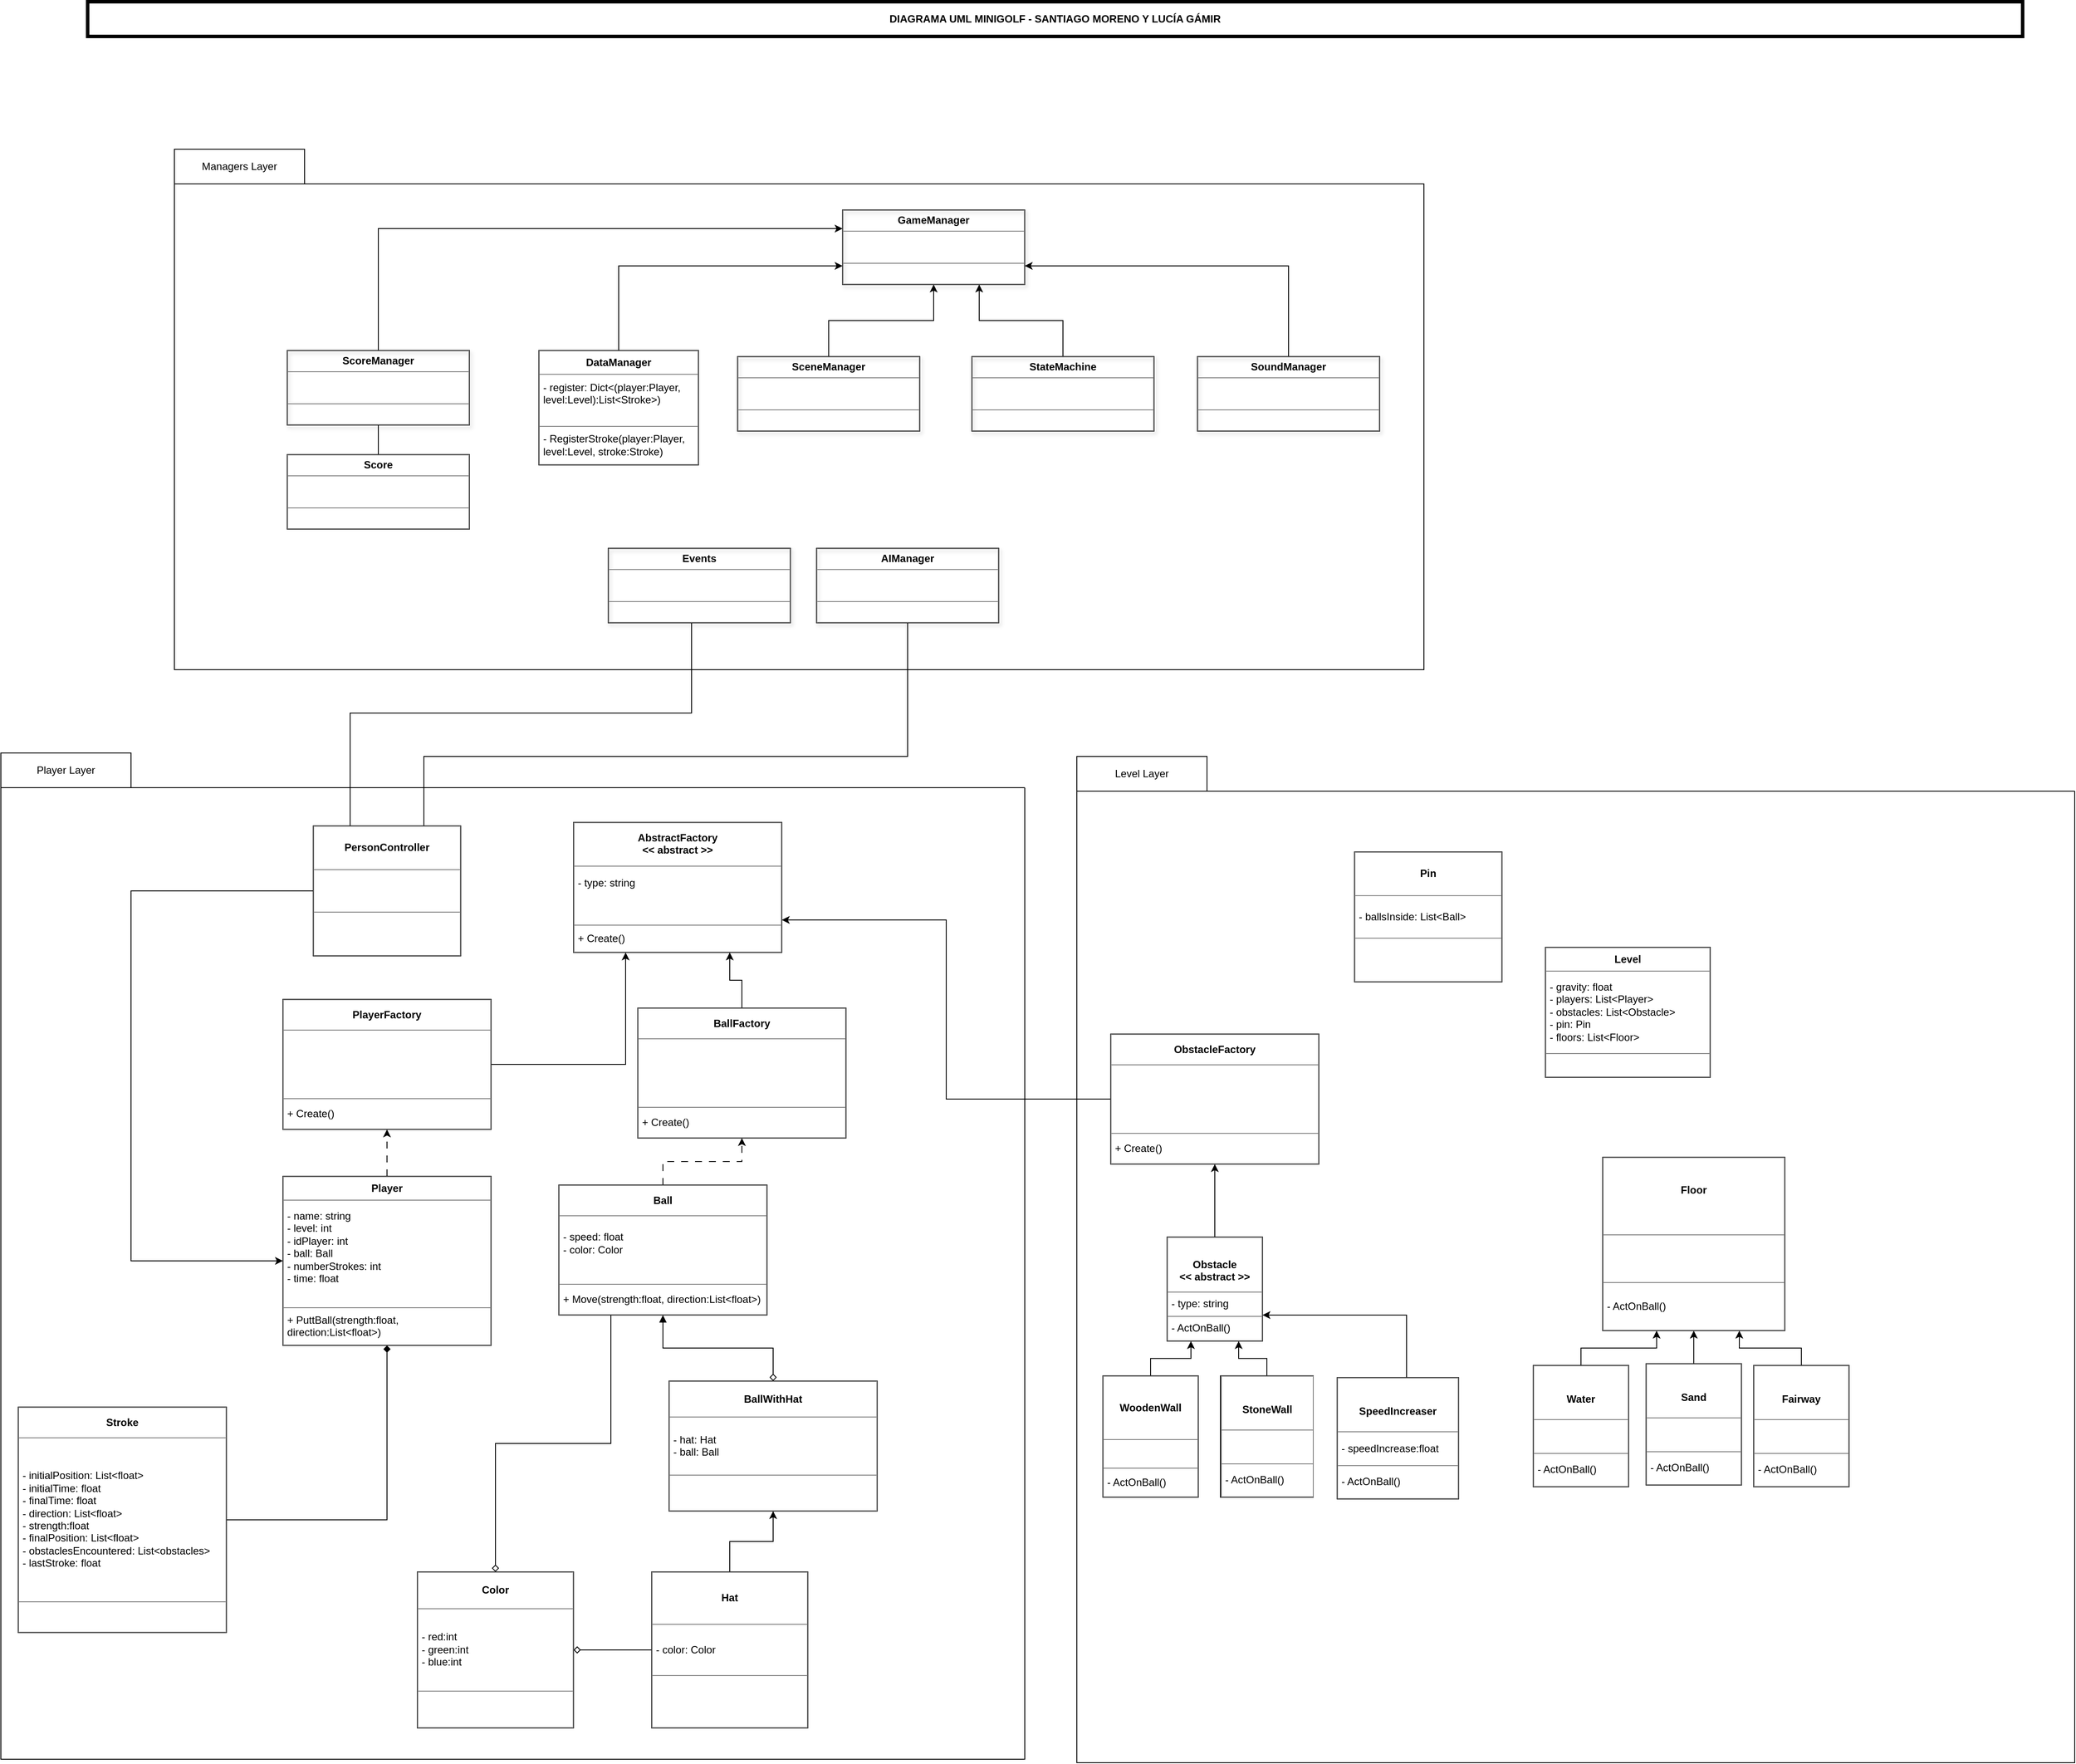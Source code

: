 <mxfile version="24.8.3">
  <diagram name="Página-1" id="LjmmvpVynSvfkRG0JqUt">
    <mxGraphModel dx="4797" dy="3229" grid="1" gridSize="10" guides="1" tooltips="1" connect="1" arrows="1" fold="1" page="1" pageScale="1" pageWidth="827" pageHeight="1169" math="0" shadow="0">
      <root>
        <mxCell id="0" />
        <mxCell id="1" parent="0" />
        <mxCell id="k9rtpr0-Y-WesfQPVnWW-61" style="edgeStyle=orthogonalEdgeStyle;rounded=0;orthogonalLoop=1;jettySize=auto;html=1;entryX=0.75;entryY=1;entryDx=0;entryDy=0;" parent="1" source="k9rtpr0-Y-WesfQPVnWW-5" target="k9rtpr0-Y-WesfQPVnWW-16" edge="1">
          <mxGeometry relative="1" as="geometry" />
        </mxCell>
        <mxCell id="k9rtpr0-Y-WesfQPVnWW-5" value="&lt;table border=&quot;1&quot; width=&quot;100%&quot; height=&quot;100%&quot; cellpadding=&quot;4&quot; style=&quot;width:100%;height:100%;border-collapse:collapse;&quot;&gt;&lt;tbody&gt;&lt;tr&gt;&lt;th align=&quot;center&quot;&gt;&lt;br&gt;StoneWall&lt;/th&gt;&lt;/tr&gt;&lt;tr&gt;&lt;td&gt;&lt;br&gt;&lt;/td&gt;&lt;/tr&gt;&lt;tr&gt;&lt;td&gt;- ActOnBall()&lt;/td&gt;&lt;/tr&gt;&lt;/tbody&gt;&lt;/table&gt;" style="text;html=1;whiteSpace=wrap;strokeColor=default;fillColor=none;overflow=fill;" parent="1" vertex="1">
          <mxGeometry x="1025.5" y="1204" width="107" height="140" as="geometry" />
        </mxCell>
        <mxCell id="k9rtpr0-Y-WesfQPVnWW-7" value="&lt;table border=&quot;1&quot; width=&quot;100%&quot; height=&quot;100%&quot; cellpadding=&quot;4&quot; style=&quot;width:100%;height:100%;border-collapse:collapse;&quot;&gt;&lt;tbody&gt;&lt;tr&gt;&lt;th align=&quot;center&quot;&gt;AbstractFactory&lt;br&gt;&amp;lt;&amp;lt; abstract &amp;gt;&amp;gt;&lt;/th&gt;&lt;/tr&gt;&lt;tr&gt;&lt;td&gt;- type: string&lt;br&gt;&lt;br&gt;&lt;br&gt;&lt;/td&gt;&lt;/tr&gt;&lt;tr&gt;&lt;td&gt;+ Create()&lt;/td&gt;&lt;/tr&gt;&lt;/tbody&gt;&lt;/table&gt;" style="text;html=1;whiteSpace=wrap;strokeColor=default;fillColor=none;overflow=fill;" parent="1" vertex="1">
          <mxGeometry x="280" y="566" width="240" height="150" as="geometry" />
        </mxCell>
        <mxCell id="k9rtpr0-Y-WesfQPVnWW-76" style="edgeStyle=orthogonalEdgeStyle;rounded=0;orthogonalLoop=1;jettySize=auto;html=1;entryX=1;entryY=0.75;entryDx=0;entryDy=0;" parent="1" source="k9rtpr0-Y-WesfQPVnWW-9" target="k9rtpr0-Y-WesfQPVnWW-7" edge="1">
          <mxGeometry relative="1" as="geometry" />
        </mxCell>
        <mxCell id="k9rtpr0-Y-WesfQPVnWW-9" value="&lt;table border=&quot;1&quot; width=&quot;100%&quot; height=&quot;100%&quot; cellpadding=&quot;4&quot; style=&quot;width:100%;height:100%;border-collapse:collapse;&quot;&gt;&lt;tbody&gt;&lt;tr&gt;&lt;th align=&quot;center&quot;&gt;ObstacleFactory&lt;/th&gt;&lt;/tr&gt;&lt;tr&gt;&lt;td&gt;&lt;br&gt;&lt;br&gt;&lt;br&gt;&lt;/td&gt;&lt;/tr&gt;&lt;tr&gt;&lt;td&gt;+ Create()&lt;/td&gt;&lt;/tr&gt;&lt;/tbody&gt;&lt;/table&gt;" style="text;html=1;whiteSpace=wrap;strokeColor=default;fillColor=none;overflow=fill;" parent="1" vertex="1">
          <mxGeometry x="899" y="810" width="240" height="150" as="geometry" />
        </mxCell>
        <mxCell id="k9rtpr0-Y-WesfQPVnWW-58" style="edgeStyle=orthogonalEdgeStyle;rounded=0;orthogonalLoop=1;jettySize=auto;html=1;entryX=0.5;entryY=1;entryDx=0;entryDy=0;" parent="1" source="k9rtpr0-Y-WesfQPVnWW-16" target="k9rtpr0-Y-WesfQPVnWW-9" edge="1">
          <mxGeometry relative="1" as="geometry" />
        </mxCell>
        <mxCell id="k9rtpr0-Y-WesfQPVnWW-16" value="&lt;table border=&quot;1&quot; width=&quot;100%&quot; height=&quot;100%&quot; cellpadding=&quot;4&quot; style=&quot;width:100%;height:100%;border-collapse:collapse;&quot;&gt;&lt;tbody&gt;&lt;tr&gt;&lt;th align=&quot;center&quot;&gt;&lt;br&gt;Obstacle&lt;br&gt;&amp;lt;&amp;lt; abstract &amp;gt;&amp;gt;&lt;/th&gt;&lt;/tr&gt;&lt;tr&gt;&lt;td&gt;- type: string&lt;/td&gt;&lt;/tr&gt;&lt;tr&gt;&lt;td&gt;- ActOnBall()&lt;/td&gt;&lt;/tr&gt;&lt;/tbody&gt;&lt;/table&gt;" style="text;html=1;whiteSpace=wrap;strokeColor=default;fillColor=none;overflow=fill;" parent="1" vertex="1">
          <mxGeometry x="964" y="1044" width="110" height="120" as="geometry" />
        </mxCell>
        <mxCell id="k9rtpr0-Y-WesfQPVnWW-60" style="edgeStyle=orthogonalEdgeStyle;rounded=0;orthogonalLoop=1;jettySize=auto;html=1;entryX=0.25;entryY=1;entryDx=0;entryDy=0;" parent="1" source="k9rtpr0-Y-WesfQPVnWW-17" target="k9rtpr0-Y-WesfQPVnWW-16" edge="1">
          <mxGeometry relative="1" as="geometry" />
        </mxCell>
        <mxCell id="k9rtpr0-Y-WesfQPVnWW-17" value="&lt;table border=&quot;1&quot; width=&quot;100%&quot; height=&quot;100%&quot; cellpadding=&quot;4&quot; style=&quot;width:100%;height:100%;border-collapse:collapse;&quot;&gt;&lt;tbody&gt;&lt;tr&gt;&lt;th align=&quot;center&quot;&gt;&lt;br&gt;WoodenWall&lt;br&gt;&lt;span style=&quot;color: rgba(0, 0, 0, 0); font-family: monospace; font-size: 0px; font-weight: 400; text-align: start; text-wrap-mode: nowrap;&quot;&gt;%3CmxGraphModel%3E%3Croot%3E%3CmxCell%20id%3D%220%22%2F%3E%3CmxCell%20id%3D%221%22%20parent%3D%220%22%2F%3E%3CmxCell%20id%3D%222%22%20value%3D%22%26lt%3Btable%20border%3D%26quot%3B1%26quot%3B%20width%3D%26quot%3B100%25%26quot%3B%20height%3D%26quot%3B100%25%26quot%3B%20cellpadding%3D%26quot%3B4%26quot%3B%20style%3D%26quot%3Bwidth%3A100%25%3Bheight%3A100%25%3Bborder-collapse%3Acollapse%3B%26quot%3B%26gt%3B%26lt%3Btbody%26gt%3B%26lt%3Btr%26gt%3B%26lt%3Bth%20align%3D%26quot%3Bcenter%26quot%3B%26gt%3B%26lt%3Bbr%26gt%3BSand%26lt%3Bspan%20style%3D%26quot%3Bcolor%3A%20rgba(0%2C%200%2C%200%2C%200)%3B%20font-family%3A%20monospace%3B%20font-size%3A%200px%3B%20font-weight%3A%20400%3B%20text-align%3A%20start%3B%20text-wrap-mode%3A%20nowrap%3B%26quot%3B%26gt%3B%253CmxGraphModel%253E%253Croot%253E%253CmxCell%2520id%253D%25220%2522%252F%253E%253CmxCell%2520id%253D%25221%2522%2520parent%253D%25220%2522%252F%253E%253CmxCell%2520id%253D%25222%2522%2520value%253D%2522%2526lt%253Btable%2520border%253D%2526quot%253B1%2526quot%253B%2520width%253D%2526quot%253B100%2525%2526quot%253B%2520height%253D%2526quot%253B100%2525%2526quot%253B%2520cellpadding%253D%2526quot%253B4%2526quot%253B%2520style%253D%2526quot%253Bwidth%253A100%2525%253Bheight%253A100%2525%253Bborder-collapse%253Acollapse%253B%2526quot%253B%2526gt%253B%2526lt%253Btbody%2526gt%253B%2526lt%253Btr%2526gt%253B%2526lt%253Bth%2520align%253D%2526quot%253Bcenter%2526quot%253B%2526gt%253B%2526lt%253Bbr%2526gt%253BWater%2526lt%253B%252Fth%2526gt%253B%2526lt%253B%252Ftr%2526gt%253B%2526lt%253Btr%2526gt%253B%2526lt%253Btd%2526gt%253B%2526lt%253Bbr%2526gt%253B%2526lt%253B%252Ftd%2526gt%253B%2526lt%253B%252Ftr%2526gt%253B%2526lt%253Btr%2526gt%253B%2526lt%253Btd%2526gt%253B-%2520ActOnBall()%2526lt%253B%252Ftd%2526gt%253B%2526lt%253B%252Ftr%2526gt%253B%2526lt%253B%252Ftbody%2526gt%253B%2526lt%253B%252Ftable%2526gt%253B%2522%2520style%253D%2522text%253Bhtml%253D1%253BwhiteSpace%253Dwrap%253BstrokeColor%253Dnone%253BfillColor%253Dnone%253Boverflow%253Dfill%253B%2522%2520vertex%253D%25221%2522%2520parent%253D%25221%2522%253E%253CmxGeometry%2520x%253D%2522360%2522%2520y%253D%25221000%2522%2520width%253D%2522110%2522%2520height%253D%2522140%2522%2520as%253D%2522geometry%2522%252F%253E%253C%252FmxCell%253E%253C%252Froot%253E%253C%252FmxGraphModel%253E%26lt%3B%2Fspan%26gt%3B%26lt%3B%2Fth%26gt%3B%26lt%3B%2Ftr%26gt%3B%26lt%3Btr%26gt%3B%26lt%3Btd%26gt%3B%26lt%3Bbr%26gt%3B%26lt%3B%2Ftd%26gt%3B%26lt%3B%2Ftr%26gt%3B%26lt%3Btr%26gt%3B%26lt%3Btd%26gt%3B-%20ActOnBall()%26lt%3B%2Ftd%26gt%3B%26lt%3B%2Ftr%26gt%3B%26lt%3B%2Ftbody%26gt%3B%26lt%3B%2Ftable%26gt%3B%22%20style%3D%22text%3Bhtml%3D1%3BwhiteSpace%3Dwrap%3BstrokeColor%3Dnone%3BfillColor%3Dnone%3Boverflow%3Dfill%3B%22%20vertex%3D%221%22%20parent%3D%221%22%3E%3CmxGeometry%20x%3D%22140%22%20y%3D%22370%22%20width%3D%22110%22%20height%3D%22140%22%20as%3D%22geometry%22%2F%3E%3C%2FmxCell%3E%3C%2Froot%3E%3C%2FmxGraphModel%3E&lt;/span&gt;&lt;span style=&quot;color: rgba(0, 0, 0, 0); font-family: monospace; font-size: 0px; font-weight: 400; text-align: start; text-wrap-mode: nowrap;&quot;&gt;%3CmxGraphModel%3E%3Croot%3E%3CmxCell%20id%3D%220%22%2F%3E%3CmxCell%20id%3D%221%22%20parent%3D%220%22%2F%3E%3CmxCell%20id%3D%222%22%20value%3D%22%26lt%3Btable%20border%3D%26quot%3B1%26quot%3B%20width%3D%26quot%3B100%25%26quot%3B%20height%3D%26quot%3B100%25%26quot%3B%20cellpadding%3D%26quot%3B4%26quot%3B%20style%3D%26quot%3Bwidth%3A100%25%3Bheight%3A100%25%3Bborder-collapse%3Acollapse%3B%26quot%3B%26gt%3B%26lt%3Btbody%26gt%3B%26lt%3Btr%26gt%3B%26lt%3Bth%20align%3D%26quot%3Bcenter%26quot%3B%26gt%3B%26lt%3Bbr%26gt%3BSand%26lt%3Bspan%20style%3D%26quot%3Bcolor%3A%20rgba(0%2C%200%2C%200%2C%200)%3B%20font-family%3A%20monospace%3B%20font-size%3A%200px%3B%20font-weight%3A%20400%3B%20text-align%3A%20start%3B%20text-wrap-mode%3A%20nowrap%3B%26quot%3B%26gt%3B%253CmxGraphModel%253E%253Croot%253E%253CmxCell%2520id%253D%25220%2522%252F%253E%253CmxCell%2520id%253D%25221%2522%2520parent%253D%25220%2522%252F%253E%253CmxCell%2520id%253D%25222%2522%2520value%253D%2522%2526lt%253Btable%2520border%253D%2526quot%253B1%2526quot%253B%2520width%253D%2526quot%253B100%2525%2526quot%253B%2520height%253D%2526quot%253B100%2525%2526quot%253B%2520cellpadding%253D%2526quot%253B4%2526quot%253B%2520style%253D%2526quot%253Bwidth%253A100%2525%253Bheight%253A100%2525%253Bborder-collapse%253Acollapse%253B%2526quot%253B%2526gt%253B%2526lt%253Btbody%2526gt%253B%2526lt%253Btr%2526gt%253B%2526lt%253Bth%2520align%253D%2526quot%253Bcenter%2526quot%253B%2526gt%253B%2526lt%253Bbr%2526gt%253BWater%2526lt%253B%252Fth%2526gt%253B%2526lt%253B%252Ftr%2526gt%253B%2526lt%253Btr%2526gt%253B%2526lt%253Btd%2526gt%253B%2526lt%253Bbr%2526gt%253B%2526lt%253B%252Ftd%2526gt%253B%2526lt%253B%252Ftr%2526gt%253B%2526lt%253Btr%2526gt%253B%2526lt%253Btd%2526gt%253B-%2520ActOnBall()%2526lt%253B%252Ftd%2526gt%253B%2526lt%253B%252Ftr%2526gt%253B%2526lt%253B%252Ftbody%2526gt%253B%2526lt%253B%252Ftable%2526gt%253B%2522%2520style%253D%2522text%253Bhtml%253D1%253BwhiteSpace%253Dwrap%253BstrokeColor%253Dnone%253BfillColor%253Dnone%253Boverflow%253Dfill%253B%2522%2520vertex%253D%25221%2522%2520parent%253D%25221%2522%253E%253CmxGeometry%2520x%253D%2522360%2522%2520y%253D%25221000%2522%2520width%253D%2522110%2522%2520height%253D%2522140%2522%2520as%253D%2522geometry%2522%252F%253E%253C%252FmxCell%253E%253C%252Froot%253E%253C%252FmxGraphModel%253E%26lt%3B%2Fspan%26gt%3B%26lt%3B%2Fth%26gt%3B%26lt%3B%2Ftr%26gt%3B%26lt%3Btr%26gt%3B%26lt%3Btd%26gt%3B%26lt%3Bbr%26gt%3B%26lt%3B%2Ftd%26gt%3B%26lt%3B%2Ftr%26gt%3B%26lt%3Btr%26gt%3B%26lt%3Btd%26gt%3B-%20ActOnBall()%26lt%3B%2Ftd%26gt%3B%26lt%3B%2Ftr%26gt%3B%26lt%3B%2Ftbody%26gt%3B%26lt%3B%2Ftable%26gt%3B%22%20style%3D%22text%3Bhtml%3D1%3BwhiteSpace%3Dwrap%3BstrokeColor%3Dnone%3BfillColor%3Dnone%3Boverflow%3Dfill%3B%22%20vertex%3D%221%22%20parent%3D%221%22%3E%3CmxGeometry%20x%3D%22140%22%20y%3D%22370%22%20width%3D%22110%22%20height%3D%22140%22%20as%3D%22geometry%22%2F%3E%3C%2FmxCell%3E%3C%2Froot%3E%3C%2FmxGraphModel%3E&lt;/span&gt;&lt;/th&gt;&lt;/tr&gt;&lt;tr&gt;&lt;td&gt;&lt;br&gt;&lt;/td&gt;&lt;/tr&gt;&lt;tr&gt;&lt;td&gt;- ActOnBall()&lt;/td&gt;&lt;/tr&gt;&lt;/tbody&gt;&lt;/table&gt;" style="text;html=1;whiteSpace=wrap;strokeColor=default;fillColor=none;overflow=fill;" parent="1" vertex="1">
          <mxGeometry x="890" y="1204" width="110" height="140" as="geometry" />
        </mxCell>
        <mxCell id="k9rtpr0-Y-WesfQPVnWW-18" value="&lt;table border=&quot;1&quot; width=&quot;100%&quot; height=&quot;100%&quot; cellpadding=&quot;4&quot; style=&quot;width:100%;height:100%;border-collapse:collapse;&quot;&gt;&lt;tbody&gt;&lt;tr&gt;&lt;th align=&quot;center&quot;&gt;Floor&lt;br&gt;&lt;br&gt;&lt;/th&gt;&lt;/tr&gt;&lt;tr&gt;&lt;td&gt;&lt;br&gt;&lt;/td&gt;&lt;/tr&gt;&lt;tr&gt;&lt;td&gt;- ActOnBall()&lt;/td&gt;&lt;/tr&gt;&lt;/tbody&gt;&lt;/table&gt;" style="text;html=1;whiteSpace=wrap;strokeColor=default;fillColor=none;overflow=fill;" parent="1" vertex="1">
          <mxGeometry x="1466" y="952" width="210" height="200" as="geometry" />
        </mxCell>
        <mxCell id="k9rtpr0-Y-WesfQPVnWW-19" value="&lt;table border=&quot;1&quot; width=&quot;100%&quot; height=&quot;100%&quot; cellpadding=&quot;4&quot; style=&quot;width:100%;height:100%;border-collapse:collapse;&quot;&gt;&lt;tbody&gt;&lt;tr&gt;&lt;th align=&quot;center&quot;&gt;&lt;br&gt;Water&lt;span style=&quot;color: rgba(0, 0, 0, 0); font-family: monospace; font-size: 0px; font-weight: 400; text-align: start; text-wrap-mode: nowrap;&quot;&gt;%3CmxGraphModel%3E%3Croot%3E%3CmxCell%20id%3D%220%22%2F%3E%3CmxCell%20id%3D%221%22%20parent%3D%220%22%2F%3E%3CmxCell%20id%3D%222%22%20value%3D%22%26lt%3Btable%20border%3D%26quot%3B1%26quot%3B%20width%3D%26quot%3B100%25%26quot%3B%20height%3D%26quot%3B100%25%26quot%3B%20cellpadding%3D%26quot%3B4%26quot%3B%20style%3D%26quot%3Bwidth%3A100%25%3Bheight%3A100%25%3Bborder-collapse%3Acollapse%3B%26quot%3B%26gt%3B%26lt%3Btbody%26gt%3B%26lt%3Btr%26gt%3B%26lt%3Bth%20align%3D%26quot%3Bcenter%26quot%3B%26gt%3B%26lt%3Bbr%26gt%3BWater%26lt%3B%2Fth%26gt%3B%26lt%3B%2Ftr%26gt%3B%26lt%3Btr%26gt%3B%26lt%3Btd%26gt%3B%26lt%3Bbr%26gt%3B%26lt%3B%2Ftd%26gt%3B%26lt%3B%2Ftr%26gt%3B%26lt%3Btr%26gt%3B%26lt%3Btd%26gt%3B-%20ActOnBall()%26lt%3B%2Ftd%26gt%3B%26lt%3B%2Ftr%26gt%3B%26lt%3B%2Ftbody%26gt%3B%26lt%3B%2Ftable%26gt%3B%22%20style%3D%22text%3Bhtml%3D1%3BwhiteSpace%3Dwrap%3BstrokeColor%3Dnone%3BfillColor%3Dnone%3Boverflow%3Dfill%3B%22%20vertex%3D%221%22%20parent%3D%221%22%3E%3CmxGeometry%20x%3D%22360%22%20y%3D%221000%22%20width%3D%22110%22%20height%3D%22140%22%20as%3D%22geometry%22%2F%3E%3C%2FmxCell%3E%3C%2Froot%3E%3C%2FmxGraphModel%3E&lt;/span&gt;&lt;/th&gt;&lt;/tr&gt;&lt;tr&gt;&lt;td&gt;&lt;br&gt;&lt;/td&gt;&lt;/tr&gt;&lt;tr&gt;&lt;td&gt;- ActOnBall()&lt;/td&gt;&lt;/tr&gt;&lt;/tbody&gt;&lt;/table&gt;" style="text;html=1;whiteSpace=wrap;strokeColor=default;fillColor=none;overflow=fill;" parent="1" vertex="1">
          <mxGeometry x="1386" y="1192" width="110" height="140" as="geometry" />
        </mxCell>
        <mxCell id="k9rtpr0-Y-WesfQPVnWW-68" style="edgeStyle=orthogonalEdgeStyle;rounded=0;orthogonalLoop=1;jettySize=auto;html=1;" parent="1" source="k9rtpr0-Y-WesfQPVnWW-20" target="k9rtpr0-Y-WesfQPVnWW-18" edge="1">
          <mxGeometry relative="1" as="geometry" />
        </mxCell>
        <mxCell id="k9rtpr0-Y-WesfQPVnWW-69" style="edgeStyle=orthogonalEdgeStyle;rounded=0;orthogonalLoop=1;jettySize=auto;html=1;entryX=0.75;entryY=1;entryDx=0;entryDy=0;" parent="1" source="k9rtpr0-Y-WesfQPVnWW-21" target="k9rtpr0-Y-WesfQPVnWW-18" edge="1">
          <mxGeometry relative="1" as="geometry" />
        </mxCell>
        <mxCell id="k9rtpr0-Y-WesfQPVnWW-21" value="&lt;table border=&quot;1&quot; width=&quot;100%&quot; height=&quot;100%&quot; cellpadding=&quot;4&quot; style=&quot;width:100%;height:100%;border-collapse:collapse;&quot;&gt;&lt;tbody&gt;&lt;tr&gt;&lt;th align=&quot;center&quot;&gt;&lt;br&gt;&lt;div style=&quot;text-align: -webkit-center;&quot;&gt;&lt;span style=&quot;text-align: start; background-color: initial;&quot;&gt;Fairway&lt;/span&gt;&lt;span style=&quot;color: rgba(0, 0, 0, 0); font-family: monospace; font-size: 0px; font-weight: 400; text-align: start; text-wrap-mode: nowrap; background-color: initial;&quot;&gt;%3CmxGraphModel%3E%3Croot%3E%3CmxCell%20id%3D%220%22%2F%3E%3CmxCell%20id%3D%221%22%20parent%3D%220%22%2F%3E%3CmxCell%20id%3D%222%22%20value%3D%22%26lt%3Btable%20border%3D%26quot%3B1%26quot%3B%20width%3D%26quot%3B100%25%26quot%3B%20height%3D%26quot%3B100%25%26quot%3B%20cellpadding%3D%26quot%3B4%26quot%3B%20style%3D%26quot%3Bwidth%3A100%25%3Bheight%3A100%25%3Bborder-collapse%3Acollapse%3B%26quot%3B%26gt%3B%26lt%3Btbody%26gt%3B%26lt%3Btr%26gt%3B%26lt%3Bth%20align%3D%26quot%3Bcenter%26quot%3B%26gt%3B%26lt%3Bbr%26gt%3BWater%26lt%3B%2Fth%26gt%3B%26lt%3B%2Ftr%26gt%3B%26lt%3Btr%26gt%3B%26lt%3Btd%26gt%3B%26lt%3Bbr%26gt%3B%26lt%3B%2Ftd%26gt%3B%26lt%3B%2Ftr%26gt%3B%26lt%3Btr%26gt%3B%26lt%3Btd%26gt%3B-%20ActOnBall()%26lt%3B%2Ftd%26gt%3B%26lt%3B%2Ftr%26gt%3B%26lt%3B%2Ftbody%26gt%3B%26lt%3B%2Ftable%26gt%3B%22%20style%3D%22text%3Bhtml%3D1%3BwhiteSpace%3Dwrap%3BstrokeColor%3Dnone%3BfillColor%3Dnone%3Boverflow%3Dfill%3B%22%20vertex%3D%221%22%20parent%3D%221%22%3E%3CmxGeometry%20x%3D%22360%22%20y%3D%221000%22%20width%3D%22110%22%20height%3D%22140%22%20as%3D%22geometry%22%2F%3E%3C%2FmxCell%3E%3C%2Froot%3E%3C%2FmxGraphModel%3E&lt;/span&gt;&lt;/div&gt;&lt;/th&gt;&lt;/tr&gt;&lt;tr&gt;&lt;td&gt;&lt;br&gt;&lt;/td&gt;&lt;/tr&gt;&lt;tr&gt;&lt;td&gt;- ActOnBall()&lt;/td&gt;&lt;/tr&gt;&lt;/tbody&gt;&lt;/table&gt;" style="text;html=1;whiteSpace=wrap;strokeColor=default;fillColor=none;overflow=fill;" parent="1" vertex="1">
          <mxGeometry x="1640" y="1192" width="110" height="140" as="geometry" />
        </mxCell>
        <mxCell id="k9rtpr0-Y-WesfQPVnWW-34" value="" style="rounded=0;whiteSpace=wrap;html=1;fillColor=none;" parent="1" vertex="1">
          <mxGeometry x="-180" y="-170" width="1440" height="560" as="geometry" />
        </mxCell>
        <mxCell id="k9rtpr0-Y-WesfQPVnWW-101" style="edgeStyle=orthogonalEdgeStyle;rounded=0;orthogonalLoop=1;jettySize=auto;html=1;entryX=0.25;entryY=0;entryDx=0;entryDy=0;endArrow=none;endFill=0;exitX=0.5;exitY=1;exitDx=0;exitDy=0;" parent="1" source="k9rtpr0-Y-WesfQPVnWW-143" target="k9rtpr0-Y-WesfQPVnWW-97" edge="1">
          <mxGeometry relative="1" as="geometry">
            <mxPoint x="416" y="342" as="sourcePoint" />
            <Array as="points">
              <mxPoint x="416" y="336" />
              <mxPoint x="416" y="440" />
              <mxPoint x="23" y="440" />
            </Array>
          </mxGeometry>
        </mxCell>
        <mxCell id="k9rtpr0-Y-WesfQPVnWW-102" style="edgeStyle=orthogonalEdgeStyle;rounded=0;orthogonalLoop=1;jettySize=auto;html=1;entryX=0.75;entryY=0;entryDx=0;entryDy=0;endArrow=none;endFill=0;exitX=0.5;exitY=1;exitDx=0;exitDy=0;" parent="1" source="k9rtpr0-Y-WesfQPVnWW-144" target="k9rtpr0-Y-WesfQPVnWW-97" edge="1">
          <mxGeometry relative="1" as="geometry">
            <mxPoint x="600" y="342" as="sourcePoint" />
            <Array as="points">
              <mxPoint x="665" y="490" />
              <mxPoint x="107" y="490" />
            </Array>
          </mxGeometry>
        </mxCell>
        <mxCell id="k9rtpr0-Y-WesfQPVnWW-50" value="Managers Layer" style="html=1;whiteSpace=wrap;" parent="1" vertex="1">
          <mxGeometry x="-180" y="-210" width="150" height="40" as="geometry" />
        </mxCell>
        <mxCell id="k9rtpr0-Y-WesfQPVnWW-141" style="edgeStyle=orthogonalEdgeStyle;rounded=0;orthogonalLoop=1;jettySize=auto;html=1;entryX=0;entryY=0.75;entryDx=0;entryDy=0;" parent="1" source="k9rtpr0-Y-WesfQPVnWW-54" target="k9rtpr0-Y-WesfQPVnWW-129" edge="1">
          <mxGeometry relative="1" as="geometry">
            <Array as="points">
              <mxPoint x="332" y="-76" />
            </Array>
          </mxGeometry>
        </mxCell>
        <mxCell id="k9rtpr0-Y-WesfQPVnWW-54" value="&lt;table border=&quot;1&quot; width=&quot;100%&quot; height=&quot;100%&quot; cellpadding=&quot;4&quot; style=&quot;width:100%;height:100%;border-collapse:collapse;&quot;&gt;&lt;tbody&gt;&lt;tr&gt;&lt;th align=&quot;center&quot;&gt;DataManager&lt;/th&gt;&lt;/tr&gt;&lt;tr&gt;&lt;td&gt;- register: Dict&amp;lt;(player:Player, level:Level):List&amp;lt;Stroke&amp;gt;)&lt;br&gt;&lt;br&gt;&lt;/td&gt;&lt;/tr&gt;&lt;tr&gt;&lt;td&gt;- RegisterStroke(player:Player, level:Level, stroke:Stroke)&lt;/td&gt;&lt;/tr&gt;&lt;/tbody&gt;&lt;/table&gt;" style="text;html=1;whiteSpace=wrap;strokeColor=default;fillColor=none;overflow=fill;" parent="1" vertex="1">
          <mxGeometry x="240" y="22" width="184" height="132" as="geometry" />
        </mxCell>
        <mxCell id="k9rtpr0-Y-WesfQPVnWW-67" style="edgeStyle=orthogonalEdgeStyle;rounded=0;orthogonalLoop=1;jettySize=auto;html=1;entryX=0.296;entryY=1;entryDx=0;entryDy=0;entryPerimeter=0;" parent="1" source="k9rtpr0-Y-WesfQPVnWW-19" target="k9rtpr0-Y-WesfQPVnWW-18" edge="1">
          <mxGeometry relative="1" as="geometry" />
        </mxCell>
        <mxCell id="k9rtpr0-Y-WesfQPVnWW-70" value="" style="swimlane;startSize=0;" parent="1" vertex="1">
          <mxGeometry x="-380" y="526" width="1180" height="1120" as="geometry" />
        </mxCell>
        <mxCell id="k9rtpr0-Y-WesfQPVnWW-59" style="edgeStyle=orthogonalEdgeStyle;rounded=0;orthogonalLoop=1;jettySize=auto;html=1;entryX=0.5;entryY=1;entryDx=0;entryDy=0;dashed=1;dashPattern=8 8;" parent="k9rtpr0-Y-WesfQPVnWW-70" source="k9rtpr0-Y-WesfQPVnWW-6" target="k9rtpr0-Y-WesfQPVnWW-10" edge="1">
          <mxGeometry relative="1" as="geometry" />
        </mxCell>
        <mxCell id="k9rtpr0-Y-WesfQPVnWW-6" value="&lt;table border=&quot;1&quot; width=&quot;100%&quot; height=&quot;100%&quot; cellpadding=&quot;4&quot; style=&quot;width:100%;height:100%;border-collapse:collapse;&quot;&gt;&lt;tbody&gt;&lt;tr&gt;&lt;th align=&quot;center&quot;&gt;Player&lt;/th&gt;&lt;/tr&gt;&lt;tr&gt;&lt;td&gt;- name: string&lt;br&gt;- level: int&lt;br&gt;- idPlayer: int&lt;br&gt;- ball: Ball&lt;br&gt;- numberStrokes: int&lt;br&gt;- time: float&lt;br&gt;&lt;br&gt;&lt;/td&gt;&lt;/tr&gt;&lt;tr&gt;&lt;td&gt;+ PuttBall(strength:float, direction:List&amp;lt;float&amp;gt;)&lt;br&gt;&lt;/td&gt;&lt;/tr&gt;&lt;/tbody&gt;&lt;/table&gt;" style="text;html=1;whiteSpace=wrap;strokeColor=default;fillColor=none;overflow=fill;" parent="k9rtpr0-Y-WesfQPVnWW-70" vertex="1">
          <mxGeometry x="325" y="448" width="240" height="195" as="geometry" />
        </mxCell>
        <mxCell id="k9rtpr0-Y-WesfQPVnWW-10" value="&lt;table border=&quot;1&quot; width=&quot;100%&quot; height=&quot;100%&quot; cellpadding=&quot;4&quot; style=&quot;width:100%;height:100%;border-collapse:collapse;&quot;&gt;&lt;tbody&gt;&lt;tr&gt;&lt;th align=&quot;center&quot;&gt;PlayerFactory&lt;/th&gt;&lt;/tr&gt;&lt;tr&gt;&lt;td&gt;&lt;br&gt;&lt;br&gt;&lt;br&gt;&lt;/td&gt;&lt;/tr&gt;&lt;tr&gt;&lt;td&gt;+ Create()&lt;/td&gt;&lt;/tr&gt;&lt;/tbody&gt;&lt;/table&gt;" style="text;html=1;whiteSpace=wrap;strokeColor=default;fillColor=none;overflow=fill;" parent="k9rtpr0-Y-WesfQPVnWW-70" vertex="1">
          <mxGeometry x="325" y="244" width="240" height="150" as="geometry" />
        </mxCell>
        <mxCell id="k9rtpr0-Y-WesfQPVnWW-75" style="edgeStyle=orthogonalEdgeStyle;rounded=0;orthogonalLoop=1;jettySize=auto;html=1;entryX=0.5;entryY=1;entryDx=0;entryDy=0;endArrow=diamond;endFill=1;" parent="k9rtpr0-Y-WesfQPVnWW-70" source="k9rtpr0-Y-WesfQPVnWW-55" target="k9rtpr0-Y-WesfQPVnWW-6" edge="1">
          <mxGeometry relative="1" as="geometry" />
        </mxCell>
        <mxCell id="k9rtpr0-Y-WesfQPVnWW-55" value="&lt;table border=&quot;1&quot; width=&quot;100%&quot; height=&quot;100%&quot; cellpadding=&quot;4&quot; style=&quot;width:100%;height:100%;border-collapse:collapse;&quot;&gt;&lt;tbody&gt;&lt;tr&gt;&lt;th align=&quot;center&quot;&gt;Stroke&lt;/th&gt;&lt;/tr&gt;&lt;tr&gt;&lt;td&gt;- initialPosition: List&amp;lt;float&amp;gt;&lt;br&gt;- initialTime: float&lt;br&gt;- finalTime: float&lt;br&gt;- direction: List&amp;lt;float&amp;gt;&lt;br&gt;- strength:float&lt;br&gt;- finalPosition: List&amp;lt;float&amp;gt;&lt;br&gt;- obstaclesEncountered: List&amp;lt;obstacles&amp;gt;&lt;br&gt;- lastStroke: float&lt;/td&gt;&lt;/tr&gt;&lt;tr&gt;&lt;td&gt;&lt;br&gt;&lt;/td&gt;&lt;/tr&gt;&lt;/tbody&gt;&lt;/table&gt;" style="text;html=1;whiteSpace=wrap;strokeColor=default;fillColor=none;overflow=fill;" parent="k9rtpr0-Y-WesfQPVnWW-70" vertex="1">
          <mxGeometry x="20" y="714" width="240" height="260" as="geometry" />
        </mxCell>
        <mxCell id="k9rtpr0-Y-WesfQPVnWW-104" style="edgeStyle=orthogonalEdgeStyle;rounded=0;orthogonalLoop=1;jettySize=auto;html=1;entryX=0;entryY=0.5;entryDx=0;entryDy=0;" parent="k9rtpr0-Y-WesfQPVnWW-70" source="k9rtpr0-Y-WesfQPVnWW-97" target="k9rtpr0-Y-WesfQPVnWW-6" edge="1">
          <mxGeometry relative="1" as="geometry">
            <Array as="points">
              <mxPoint x="150" y="119" />
              <mxPoint x="150" y="546" />
            </Array>
          </mxGeometry>
        </mxCell>
        <mxCell id="k9rtpr0-Y-WesfQPVnWW-97" value="&lt;table border=&quot;1&quot; width=&quot;100%&quot; height=&quot;100%&quot; cellpadding=&quot;4&quot; style=&quot;width:100%;height:100%;border-collapse:collapse;&quot;&gt;&lt;tbody&gt;&lt;tr&gt;&lt;th align=&quot;center&quot;&gt;PersonController&lt;/th&gt;&lt;/tr&gt;&lt;tr&gt;&lt;td&gt;&lt;br&gt;&lt;/td&gt;&lt;/tr&gt;&lt;tr&gt;&lt;td&gt;&lt;br&gt;&lt;/td&gt;&lt;/tr&gt;&lt;/tbody&gt;&lt;/table&gt;" style="text;html=1;whiteSpace=wrap;strokeColor=default;fillColor=none;overflow=fill;" parent="k9rtpr0-Y-WesfQPVnWW-70" vertex="1">
          <mxGeometry x="360" y="44" width="170" height="150" as="geometry" />
        </mxCell>
        <mxCell id="k9rtpr0-Y-WesfQPVnWW-57" style="edgeStyle=orthogonalEdgeStyle;rounded=0;orthogonalLoop=1;jettySize=auto;html=1;entryX=0.5;entryY=1;entryDx=0;entryDy=0;dashed=1;dashPattern=8 8;" parent="k9rtpr0-Y-WesfQPVnWW-70" source="k9rtpr0-Y-WesfQPVnWW-1" target="k9rtpr0-Y-WesfQPVnWW-8" edge="1">
          <mxGeometry relative="1" as="geometry" />
        </mxCell>
        <mxCell id="k9rtpr0-Y-WesfQPVnWW-1" value="&lt;table border=&quot;1&quot; width=&quot;100%&quot; height=&quot;100%&quot; cellpadding=&quot;4&quot; style=&quot;width:100%;height:100%;border-collapse:collapse;&quot;&gt;&lt;tbody&gt;&lt;tr&gt;&lt;th align=&quot;center&quot;&gt;Ball&lt;/th&gt;&lt;/tr&gt;&lt;tr&gt;&lt;td&gt;- speed: float&lt;br&gt;- color: Color&lt;br&gt;&lt;br&gt;&lt;/td&gt;&lt;/tr&gt;&lt;tr&gt;&lt;td&gt;+ Move(strength:float, direction:List&amp;lt;float&amp;gt;)&lt;/td&gt;&lt;/tr&gt;&lt;/tbody&gt;&lt;/table&gt;" style="text;html=1;whiteSpace=wrap;strokeColor=default;fillColor=none;overflow=fill;" parent="k9rtpr0-Y-WesfQPVnWW-70" vertex="1">
          <mxGeometry x="643" y="458" width="240" height="150" as="geometry" />
        </mxCell>
        <mxCell id="k9rtpr0-Y-WesfQPVnWW-8" value="&lt;table border=&quot;1&quot; width=&quot;100%&quot; height=&quot;100%&quot; cellpadding=&quot;4&quot; style=&quot;width:100%;height:100%;border-collapse:collapse;&quot;&gt;&lt;tbody&gt;&lt;tr&gt;&lt;th align=&quot;center&quot;&gt;BallFactory&lt;/th&gt;&lt;/tr&gt;&lt;tr&gt;&lt;td&gt;&lt;br&gt;&lt;br&gt;&lt;br&gt;&lt;/td&gt;&lt;/tr&gt;&lt;tr&gt;&lt;td&gt;+ Create()&lt;/td&gt;&lt;/tr&gt;&lt;/tbody&gt;&lt;/table&gt;" style="text;html=1;whiteSpace=wrap;strokeColor=default;fillColor=none;overflow=fill;" parent="k9rtpr0-Y-WesfQPVnWW-70" vertex="1">
          <mxGeometry x="734" y="254" width="240" height="150" as="geometry" />
        </mxCell>
        <mxCell id="k9rtpr0-Y-WesfQPVnWW-116" style="edgeStyle=orthogonalEdgeStyle;rounded=0;orthogonalLoop=1;jettySize=auto;html=1;entryX=0.5;entryY=1;entryDx=0;entryDy=0;" parent="k9rtpr0-Y-WesfQPVnWW-70" source="k9rtpr0-Y-WesfQPVnWW-30" target="k9rtpr0-Y-WesfQPVnWW-113" edge="1">
          <mxGeometry relative="1" as="geometry" />
        </mxCell>
        <mxCell id="k9rtpr0-Y-WesfQPVnWW-30" value="&lt;table border=&quot;1&quot; width=&quot;100%&quot; height=&quot;100%&quot; cellpadding=&quot;4&quot; style=&quot;width:100%;height:100%;border-collapse:collapse;&quot;&gt;&lt;tbody&gt;&lt;tr&gt;&lt;th align=&quot;center&quot;&gt;Hat&lt;/th&gt;&lt;/tr&gt;&lt;tr&gt;&lt;td&gt;- color: Color&lt;br&gt;&lt;/td&gt;&lt;/tr&gt;&lt;tr&gt;&lt;td align=&quot;center&quot;&gt;&lt;br&gt;&lt;/td&gt;&lt;/tr&gt;&lt;/tbody&gt;&lt;/table&gt;" style="text;html=1;whiteSpace=wrap;strokeColor=default;fillColor=none;overflow=fill;" parent="k9rtpr0-Y-WesfQPVnWW-70" vertex="1">
          <mxGeometry x="750" y="904" width="180" height="180" as="geometry" />
        </mxCell>
        <mxCell id="k9rtpr0-Y-WesfQPVnWW-115" style="edgeStyle=orthogonalEdgeStyle;rounded=0;orthogonalLoop=1;jettySize=auto;html=1;entryX=0.5;entryY=1;entryDx=0;entryDy=0;endArrow=block;endFill=1;startArrow=diamond;startFill=0;" parent="k9rtpr0-Y-WesfQPVnWW-70" source="k9rtpr0-Y-WesfQPVnWW-113" target="k9rtpr0-Y-WesfQPVnWW-1" edge="1">
          <mxGeometry relative="1" as="geometry" />
        </mxCell>
        <mxCell id="k9rtpr0-Y-WesfQPVnWW-113" value="&lt;table border=&quot;1&quot; width=&quot;100%&quot; height=&quot;100%&quot; cellpadding=&quot;4&quot; style=&quot;width:100%;height:100%;border-collapse:collapse;&quot;&gt;&lt;tbody&gt;&lt;tr&gt;&lt;th align=&quot;center&quot;&gt;BallWithHat&lt;/th&gt;&lt;/tr&gt;&lt;tr&gt;&lt;td&gt;- hat: Hat&lt;br&gt;- ball: Ball&lt;/td&gt;&lt;/tr&gt;&lt;tr&gt;&lt;td&gt;&lt;br&gt;&lt;/td&gt;&lt;/tr&gt;&lt;/tbody&gt;&lt;/table&gt;" style="text;html=1;whiteSpace=wrap;strokeColor=default;fillColor=none;overflow=fill;" parent="k9rtpr0-Y-WesfQPVnWW-70" vertex="1">
          <mxGeometry x="770" y="684" width="240" height="150" as="geometry" />
        </mxCell>
        <mxCell id="k9rtpr0-Y-WesfQPVnWW-117" style="edgeStyle=orthogonalEdgeStyle;rounded=0;orthogonalLoop=1;jettySize=auto;html=1;entryX=0;entryY=0.5;entryDx=0;entryDy=0;endArrow=none;endFill=0;startArrow=diamond;startFill=0;" parent="k9rtpr0-Y-WesfQPVnWW-70" source="k9rtpr0-Y-WesfQPVnWW-31" target="k9rtpr0-Y-WesfQPVnWW-30" edge="1">
          <mxGeometry relative="1" as="geometry" />
        </mxCell>
        <mxCell id="k9rtpr0-Y-WesfQPVnWW-118" style="edgeStyle=orthogonalEdgeStyle;rounded=0;orthogonalLoop=1;jettySize=auto;html=1;entryX=0.25;entryY=1;entryDx=0;entryDy=0;startArrow=diamond;startFill=0;endArrow=none;endFill=0;" parent="k9rtpr0-Y-WesfQPVnWW-70" source="k9rtpr0-Y-WesfQPVnWW-31" target="k9rtpr0-Y-WesfQPVnWW-1" edge="1">
          <mxGeometry relative="1" as="geometry" />
        </mxCell>
        <mxCell id="k9rtpr0-Y-WesfQPVnWW-31" value="&lt;table border=&quot;1&quot; width=&quot;100%&quot; height=&quot;100%&quot; cellpadding=&quot;4&quot; style=&quot;width:100%;height:100%;border-collapse:collapse;&quot;&gt;&lt;tbody&gt;&lt;tr&gt;&lt;th align=&quot;center&quot;&gt;Color&lt;/th&gt;&lt;/tr&gt;&lt;tr&gt;&lt;td&gt;- red:int&lt;br&gt;- green:int&lt;br&gt;- blue:int&lt;/td&gt;&lt;/tr&gt;&lt;tr&gt;&lt;td align=&quot;center&quot;&gt;&lt;br&gt;&lt;/td&gt;&lt;/tr&gt;&lt;/tbody&gt;&lt;/table&gt;" style="text;html=1;whiteSpace=wrap;strokeColor=default;fillColor=none;overflow=fill;" parent="k9rtpr0-Y-WesfQPVnWW-70" vertex="1">
          <mxGeometry x="480" y="904" width="180" height="180" as="geometry" />
        </mxCell>
        <mxCell id="k9rtpr0-Y-WesfQPVnWW-89" value="" style="swimlane;startSize=0;" parent="1" vertex="1">
          <mxGeometry x="860" y="530" width="1150" height="1120" as="geometry" />
        </mxCell>
        <mxCell id="k9rtpr0-Y-WesfQPVnWW-32" value="&lt;table border=&quot;1&quot; width=&quot;100%&quot; height=&quot;100%&quot; cellpadding=&quot;4&quot; style=&quot;width:100%;height:100%;border-collapse:collapse;&quot;&gt;&lt;tbody&gt;&lt;tr&gt;&lt;th align=&quot;center&quot;&gt;Level&lt;/th&gt;&lt;/tr&gt;&lt;tr&gt;&lt;td&gt;- gravity: float&lt;br&gt;- players: List&amp;lt;Player&amp;gt;&lt;br&gt;- obstacles: List&amp;lt;Obstacle&amp;gt;&lt;br&gt;- pin: Pin&lt;br&gt;- floors: List&amp;lt;Floor&amp;gt;&lt;/td&gt;&lt;/tr&gt;&lt;tr&gt;&lt;td&gt;&lt;br&gt;&lt;/td&gt;&lt;/tr&gt;&lt;/tbody&gt;&lt;/table&gt;" style="text;html=1;whiteSpace=wrap;strokeColor=default;fillColor=none;overflow=fill;" parent="k9rtpr0-Y-WesfQPVnWW-89" vertex="1">
          <mxGeometry x="540" y="180" width="190" height="150" as="geometry" />
        </mxCell>
        <mxCell id="k9rtpr0-Y-WesfQPVnWW-14" value="&lt;table border=&quot;1&quot; width=&quot;100%&quot; height=&quot;100%&quot; cellpadding=&quot;4&quot; style=&quot;width:100%;height:100%;border-collapse:collapse;&quot;&gt;&lt;tbody&gt;&lt;tr&gt;&lt;th align=&quot;center&quot;&gt;Pin&lt;/th&gt;&lt;/tr&gt;&lt;tr&gt;&lt;td&gt;- ballsInside: List&amp;lt;Ball&amp;gt;&lt;br&gt;&lt;/td&gt;&lt;/tr&gt;&lt;tr&gt;&lt;td&gt;&lt;br&gt;&lt;/td&gt;&lt;/tr&gt;&lt;/tbody&gt;&lt;/table&gt;" style="text;html=1;whiteSpace=wrap;strokeColor=default;fillColor=none;overflow=fill;" parent="k9rtpr0-Y-WesfQPVnWW-89" vertex="1">
          <mxGeometry x="320" y="70" width="170" height="150" as="geometry" />
        </mxCell>
        <mxCell id="k9rtpr0-Y-WesfQPVnWW-20" value="&lt;table border=&quot;1&quot; width=&quot;100%&quot; height=&quot;100%&quot; cellpadding=&quot;4&quot; style=&quot;width:100%;height:100%;border-collapse:collapse;&quot;&gt;&lt;tbody&gt;&lt;tr&gt;&lt;th align=&quot;center&quot;&gt;&lt;br&gt;Sand&lt;span style=&quot;color: rgba(0, 0, 0, 0); font-family: monospace; font-size: 0px; font-weight: 400; text-align: start; text-wrap-mode: nowrap;&quot;&gt;%3CmxGraphModel%3E%3Croot%3E%3CmxCell%20id%3D%220%22%2F%3E%3CmxCell%20id%3D%221%22%20parent%3D%220%22%2F%3E%3CmxCell%20id%3D%222%22%20value%3D%22%26lt%3Btable%20border%3D%26quot%3B1%26quot%3B%20width%3D%26quot%3B100%25%26quot%3B%20height%3D%26quot%3B100%25%26quot%3B%20cellpadding%3D%26quot%3B4%26quot%3B%20style%3D%26quot%3Bwidth%3A100%25%3Bheight%3A100%25%3Bborder-collapse%3Acollapse%3B%26quot%3B%26gt%3B%26lt%3Btbody%26gt%3B%26lt%3Btr%26gt%3B%26lt%3Bth%20align%3D%26quot%3Bcenter%26quot%3B%26gt%3B%26lt%3Bbr%26gt%3BWater%26lt%3B%2Fth%26gt%3B%26lt%3B%2Ftr%26gt%3B%26lt%3Btr%26gt%3B%26lt%3Btd%26gt%3B%26lt%3Bbr%26gt%3B%26lt%3B%2Ftd%26gt%3B%26lt%3B%2Ftr%26gt%3B%26lt%3Btr%26gt%3B%26lt%3Btd%26gt%3B-%20ActOnBall()%26lt%3B%2Ftd%26gt%3B%26lt%3B%2Ftr%26gt%3B%26lt%3B%2Ftbody%26gt%3B%26lt%3B%2Ftable%26gt%3B%22%20style%3D%22text%3Bhtml%3D1%3BwhiteSpace%3Dwrap%3BstrokeColor%3Dnone%3BfillColor%3Dnone%3Boverflow%3Dfill%3B%22%20vertex%3D%221%22%20parent%3D%221%22%3E%3CmxGeometry%20x%3D%22360%22%20y%3D%221000%22%20width%3D%22110%22%20height%3D%22140%22%20as%3D%22geometry%22%2F%3E%3C%2FmxCell%3E%3C%2Froot%3E%3C%2FmxGraphModel%3E&lt;/span&gt;&lt;/th&gt;&lt;/tr&gt;&lt;tr&gt;&lt;td&gt;&lt;br&gt;&lt;/td&gt;&lt;/tr&gt;&lt;tr&gt;&lt;td&gt;- ActOnBall()&lt;/td&gt;&lt;/tr&gt;&lt;/tbody&gt;&lt;/table&gt;" style="text;html=1;whiteSpace=wrap;strokeColor=default;fillColor=none;overflow=fill;" parent="k9rtpr0-Y-WesfQPVnWW-89" vertex="1">
          <mxGeometry x="656" y="660" width="110" height="140" as="geometry" />
        </mxCell>
        <mxCell id="k9rtpr0-Y-WesfQPVnWW-145" value="&lt;table border=&quot;1&quot; width=&quot;100%&quot; height=&quot;100%&quot; cellpadding=&quot;4&quot; style=&quot;width:100%;height:100%;border-collapse:collapse;&quot;&gt;&lt;tbody&gt;&lt;tr&gt;&lt;th align=&quot;center&quot;&gt;&lt;br&gt;SpeedIncreaser&lt;/th&gt;&lt;/tr&gt;&lt;tr&gt;&lt;td&gt;- speedIncrease:float&lt;/td&gt;&lt;/tr&gt;&lt;tr&gt;&lt;td&gt;- ActOnBall()&lt;/td&gt;&lt;/tr&gt;&lt;/tbody&gt;&lt;/table&gt;" style="text;html=1;whiteSpace=wrap;strokeColor=default;fillColor=none;overflow=fill;" parent="k9rtpr0-Y-WesfQPVnWW-89" vertex="1">
          <mxGeometry x="300" y="676" width="140" height="140" as="geometry" />
        </mxCell>
        <mxCell id="k9rtpr0-Y-WesfQPVnWW-94" value="Player Layer&lt;span style=&quot;color: rgba(0, 0, 0, 0); font-family: monospace; font-size: 0px; text-align: start; text-wrap-mode: nowrap;&quot;&gt;%3CmxGraphModel%3E%3Croot%3E%3CmxCell%20id%3D%220%22%2F%3E%3CmxCell%20id%3D%221%22%20parent%3D%220%22%2F%3E%3CmxCell%20id%3D%222%22%20value%3D%22Managers%20Layer%22%20style%3D%22html%3D1%3BwhiteSpace%3Dwrap%3B%22%20vertex%3D%221%22%20parent%3D%221%22%3E%3CmxGeometry%20x%3D%22-180%22%20y%3D%22-20%22%20width%3D%22150%22%20height%3D%2240%22%20as%3D%22geometry%22%2F%3E%3C%2FmxCell%3E%3C%2Froot%3E%3C%2FmxGraphModel%3E&lt;/span&gt;" style="html=1;whiteSpace=wrap;" parent="1" vertex="1">
          <mxGeometry x="-380" y="486" width="150" height="40" as="geometry" />
        </mxCell>
        <mxCell id="k9rtpr0-Y-WesfQPVnWW-96" value="Level Layer&lt;span style=&quot;color: rgba(0, 0, 0, 0); font-family: monospace; font-size: 0px; text-align: start; text-wrap-mode: nowrap;&quot;&gt;%3CmxGraphModel%3E%3Croot%3E%3CmxCell%20id%3D%220%22%2F%3E%3CmxCell%20id%3D%221%22%20parent%3D%220%22%2F%3E%3CmxCell%20id%3D%222%22%20value%3D%22Managers%20Layer%22%20style%3D%22html%3D1%3BwhiteSpace%3Dwrap%3B%22%20vertex%3D%221%22%20parent%3D%221%22%3E%3CmxGeometry%20x%3D%22-180%22%20y%3D%22-20%22%20width%3D%22150%22%20height%3D%2240%22%20as%3D%22geometry%22%2F%3E%3C%2FmxCell%3E%3C%2Froot%3E%3C%2FmxGraphModel%3E&lt;/span&gt;" style="html=1;whiteSpace=wrap;" parent="1" vertex="1">
          <mxGeometry x="860" y="490" width="150" height="40" as="geometry" />
        </mxCell>
        <mxCell id="k9rtpr0-Y-WesfQPVnWW-105" style="edgeStyle=orthogonalEdgeStyle;rounded=0;orthogonalLoop=1;jettySize=auto;html=1;entryX=0.25;entryY=1;entryDx=0;entryDy=0;" parent="1" source="k9rtpr0-Y-WesfQPVnWW-10" target="k9rtpr0-Y-WesfQPVnWW-7" edge="1">
          <mxGeometry relative="1" as="geometry" />
        </mxCell>
        <mxCell id="k9rtpr0-Y-WesfQPVnWW-106" style="edgeStyle=orthogonalEdgeStyle;rounded=0;orthogonalLoop=1;jettySize=auto;html=1;entryX=0.75;entryY=1;entryDx=0;entryDy=0;" parent="1" source="k9rtpr0-Y-WesfQPVnWW-8" target="k9rtpr0-Y-WesfQPVnWW-7" edge="1">
          <mxGeometry relative="1" as="geometry" />
        </mxCell>
        <mxCell id="k9rtpr0-Y-WesfQPVnWW-142" style="edgeStyle=orthogonalEdgeStyle;rounded=0;orthogonalLoop=1;jettySize=auto;html=1;entryX=0;entryY=0.25;entryDx=0;entryDy=0;" parent="1" source="k9rtpr0-Y-WesfQPVnWW-108" target="k9rtpr0-Y-WesfQPVnWW-129" edge="1">
          <mxGeometry relative="1" as="geometry">
            <Array as="points">
              <mxPoint x="55" y="-118" />
            </Array>
          </mxGeometry>
        </mxCell>
        <mxCell id="k9rtpr0-Y-WesfQPVnWW-108" value="&lt;table border=&quot;1&quot; width=&quot;100%&quot; height=&quot;100%&quot; cellpadding=&quot;4&quot; style=&quot;width:100%;height:100%;border-collapse:collapse;&quot;&gt;&lt;tbody&gt;&lt;tr&gt;&lt;th align=&quot;center&quot;&gt;ScoreManager&lt;/th&gt;&lt;/tr&gt;&lt;tr&gt;&lt;td&gt;&lt;br&gt;&lt;br&gt;&lt;/td&gt;&lt;/tr&gt;&lt;tr&gt;&lt;td&gt;&lt;br&gt;&lt;/td&gt;&lt;/tr&gt;&lt;/tbody&gt;&lt;/table&gt;" style="text;html=1;whiteSpace=wrap;strokeColor=default;fillColor=none;overflow=fill;shadow=1;strokeWidth=1;" parent="1" vertex="1">
          <mxGeometry x="-50" y="22" width="210" height="86" as="geometry" />
        </mxCell>
        <mxCell id="k9rtpr0-Y-WesfQPVnWW-112" style="edgeStyle=orthogonalEdgeStyle;rounded=0;orthogonalLoop=1;jettySize=auto;html=1;entryX=0.5;entryY=1;entryDx=0;entryDy=0;endArrow=none;endFill=0;" parent="1" source="k9rtpr0-Y-WesfQPVnWW-109" target="k9rtpr0-Y-WesfQPVnWW-108" edge="1">
          <mxGeometry relative="1" as="geometry" />
        </mxCell>
        <mxCell id="k9rtpr0-Y-WesfQPVnWW-109" value="&lt;table border=&quot;1&quot; width=&quot;100%&quot; height=&quot;100%&quot; cellpadding=&quot;4&quot; style=&quot;width:100%;height:100%;border-collapse:collapse;&quot;&gt;&lt;tbody&gt;&lt;tr&gt;&lt;th align=&quot;center&quot;&gt;Score&lt;/th&gt;&lt;/tr&gt;&lt;tr&gt;&lt;td&gt;&lt;br&gt;&lt;br&gt;&lt;/td&gt;&lt;/tr&gt;&lt;tr&gt;&lt;td&gt;&lt;br&gt;&lt;/td&gt;&lt;/tr&gt;&lt;/tbody&gt;&lt;/table&gt;" style="text;html=1;whiteSpace=wrap;strokeColor=default;fillColor=none;overflow=fill;" parent="1" vertex="1">
          <mxGeometry x="-50" y="142" width="210" height="86" as="geometry" />
        </mxCell>
        <mxCell id="k9rtpr0-Y-WesfQPVnWW-129" value="&lt;table border=&quot;1&quot; width=&quot;100%&quot; height=&quot;100%&quot; cellpadding=&quot;4&quot; style=&quot;width:100%;height:100%;border-collapse:collapse;&quot;&gt;&lt;tbody&gt;&lt;tr&gt;&lt;th align=&quot;center&quot;&gt;GameManager&lt;/th&gt;&lt;/tr&gt;&lt;tr&gt;&lt;td&gt;&lt;br&gt;&lt;br&gt;&lt;/td&gt;&lt;/tr&gt;&lt;tr&gt;&lt;td&gt;&lt;br&gt;&lt;/td&gt;&lt;/tr&gt;&lt;/tbody&gt;&lt;/table&gt;" style="text;html=1;whiteSpace=wrap;strokeColor=default;fillColor=none;overflow=fill;shadow=1;strokeWidth=1;" parent="1" vertex="1">
          <mxGeometry x="590" y="-140" width="210" height="86" as="geometry" />
        </mxCell>
        <mxCell id="k9rtpr0-Y-WesfQPVnWW-136" style="edgeStyle=orthogonalEdgeStyle;rounded=0;orthogonalLoop=1;jettySize=auto;html=1;entryX=0.5;entryY=1;entryDx=0;entryDy=0;" parent="1" source="k9rtpr0-Y-WesfQPVnWW-133" target="k9rtpr0-Y-WesfQPVnWW-129" edge="1">
          <mxGeometry relative="1" as="geometry" />
        </mxCell>
        <mxCell id="k9rtpr0-Y-WesfQPVnWW-133" value="&lt;table border=&quot;1&quot; width=&quot;100%&quot; height=&quot;100%&quot; cellpadding=&quot;4&quot; style=&quot;width:100%;height:100%;border-collapse:collapse;&quot;&gt;&lt;tbody&gt;&lt;tr&gt;&lt;th align=&quot;center&quot;&gt;SceneManager&lt;/th&gt;&lt;/tr&gt;&lt;tr&gt;&lt;td&gt;&lt;br&gt;&lt;br&gt;&lt;/td&gt;&lt;/tr&gt;&lt;tr&gt;&lt;td&gt;&lt;br&gt;&lt;/td&gt;&lt;/tr&gt;&lt;/tbody&gt;&lt;/table&gt;" style="text;html=1;whiteSpace=wrap;strokeColor=default;fillColor=none;overflow=fill;shadow=1;strokeWidth=1;" parent="1" vertex="1">
          <mxGeometry x="469" y="29" width="210" height="86" as="geometry" />
        </mxCell>
        <mxCell id="k9rtpr0-Y-WesfQPVnWW-137" style="edgeStyle=orthogonalEdgeStyle;rounded=0;orthogonalLoop=1;jettySize=auto;html=1;entryX=0.75;entryY=1;entryDx=0;entryDy=0;" parent="1" source="k9rtpr0-Y-WesfQPVnWW-134" target="k9rtpr0-Y-WesfQPVnWW-129" edge="1">
          <mxGeometry relative="1" as="geometry" />
        </mxCell>
        <mxCell id="k9rtpr0-Y-WesfQPVnWW-134" value="&lt;table border=&quot;1&quot; width=&quot;100%&quot; height=&quot;100%&quot; cellpadding=&quot;4&quot; style=&quot;width:100%;height:100%;border-collapse:collapse;&quot;&gt;&lt;tbody&gt;&lt;tr&gt;&lt;th align=&quot;center&quot;&gt;StateMachine&lt;/th&gt;&lt;/tr&gt;&lt;tr&gt;&lt;td&gt;&lt;br&gt;&lt;br&gt;&lt;/td&gt;&lt;/tr&gt;&lt;tr&gt;&lt;td&gt;&lt;br&gt;&lt;/td&gt;&lt;/tr&gt;&lt;/tbody&gt;&lt;/table&gt;" style="text;html=1;whiteSpace=wrap;strokeColor=default;fillColor=none;overflow=fill;shadow=1;strokeWidth=1;" parent="1" vertex="1">
          <mxGeometry x="739" y="29" width="210" height="86" as="geometry" />
        </mxCell>
        <mxCell id="k9rtpr0-Y-WesfQPVnWW-138" style="edgeStyle=orthogonalEdgeStyle;rounded=0;orthogonalLoop=1;jettySize=auto;html=1;entryX=1;entryY=0.75;entryDx=0;entryDy=0;" parent="1" source="k9rtpr0-Y-WesfQPVnWW-135" target="k9rtpr0-Y-WesfQPVnWW-129" edge="1">
          <mxGeometry relative="1" as="geometry">
            <Array as="points">
              <mxPoint x="1104" y="-75" />
            </Array>
          </mxGeometry>
        </mxCell>
        <mxCell id="k9rtpr0-Y-WesfQPVnWW-135" value="&lt;table border=&quot;1&quot; width=&quot;100%&quot; height=&quot;100%&quot; cellpadding=&quot;4&quot; style=&quot;width:100%;height:100%;border-collapse:collapse;&quot;&gt;&lt;tbody&gt;&lt;tr&gt;&lt;th align=&quot;center&quot;&gt;SoundManager&lt;/th&gt;&lt;/tr&gt;&lt;tr&gt;&lt;td&gt;&lt;br&gt;&lt;br&gt;&lt;/td&gt;&lt;/tr&gt;&lt;tr&gt;&lt;td&gt;&lt;br&gt;&lt;/td&gt;&lt;/tr&gt;&lt;/tbody&gt;&lt;/table&gt;" style="text;html=1;whiteSpace=wrap;strokeColor=default;fillColor=none;overflow=fill;shadow=1;strokeWidth=1;" parent="1" vertex="1">
          <mxGeometry x="999" y="29" width="210" height="86" as="geometry" />
        </mxCell>
        <mxCell id="k9rtpr0-Y-WesfQPVnWW-143" value="&lt;table border=&quot;1&quot; width=&quot;100%&quot; height=&quot;100%&quot; cellpadding=&quot;4&quot; style=&quot;width:100%;height:100%;border-collapse:collapse;&quot;&gt;&lt;tbody&gt;&lt;tr&gt;&lt;th align=&quot;center&quot;&gt;Events&lt;/th&gt;&lt;/tr&gt;&lt;tr&gt;&lt;td&gt;&lt;br&gt;&lt;br&gt;&lt;/td&gt;&lt;/tr&gt;&lt;tr&gt;&lt;td&gt;&lt;br&gt;&lt;/td&gt;&lt;/tr&gt;&lt;/tbody&gt;&lt;/table&gt;" style="text;html=1;whiteSpace=wrap;strokeColor=default;fillColor=none;overflow=fill;shadow=1;strokeWidth=1;" parent="1" vertex="1">
          <mxGeometry x="320" y="250" width="210" height="86" as="geometry" />
        </mxCell>
        <mxCell id="k9rtpr0-Y-WesfQPVnWW-144" value="&lt;table border=&quot;1&quot; width=&quot;100%&quot; height=&quot;100%&quot; cellpadding=&quot;4&quot; style=&quot;width:100%;height:100%;border-collapse:collapse;&quot;&gt;&lt;tbody&gt;&lt;tr&gt;&lt;th align=&quot;center&quot;&gt;AIManager&lt;/th&gt;&lt;/tr&gt;&lt;tr&gt;&lt;td&gt;&lt;br&gt;&lt;br&gt;&lt;/td&gt;&lt;/tr&gt;&lt;tr&gt;&lt;td&gt;&lt;br&gt;&lt;/td&gt;&lt;/tr&gt;&lt;/tbody&gt;&lt;/table&gt;" style="text;html=1;whiteSpace=wrap;strokeColor=default;fillColor=none;overflow=fill;shadow=1;strokeWidth=1;" parent="1" vertex="1">
          <mxGeometry x="560" y="250" width="210" height="86" as="geometry" />
        </mxCell>
        <mxCell id="k9rtpr0-Y-WesfQPVnWW-146" style="edgeStyle=orthogonalEdgeStyle;rounded=0;orthogonalLoop=1;jettySize=auto;html=1;entryX=1;entryY=0.75;entryDx=0;entryDy=0;" parent="1" source="k9rtpr0-Y-WesfQPVnWW-145" target="k9rtpr0-Y-WesfQPVnWW-16" edge="1">
          <mxGeometry relative="1" as="geometry">
            <Array as="points">
              <mxPoint x="1240" y="1134" />
            </Array>
          </mxGeometry>
        </mxCell>
        <mxCell id="oIqN4CMMY6mIgRjLS-MC-1" value="&lt;b&gt;DIAGRAMA UML MINIGOLF - SANTIAGO MORENO Y LUCÍA GÁMIR&lt;/b&gt;" style="html=1;whiteSpace=wrap;strokeWidth=4;" vertex="1" parent="1">
          <mxGeometry x="-280" y="-380" width="2230" height="40" as="geometry" />
        </mxCell>
      </root>
    </mxGraphModel>
  </diagram>
</mxfile>
